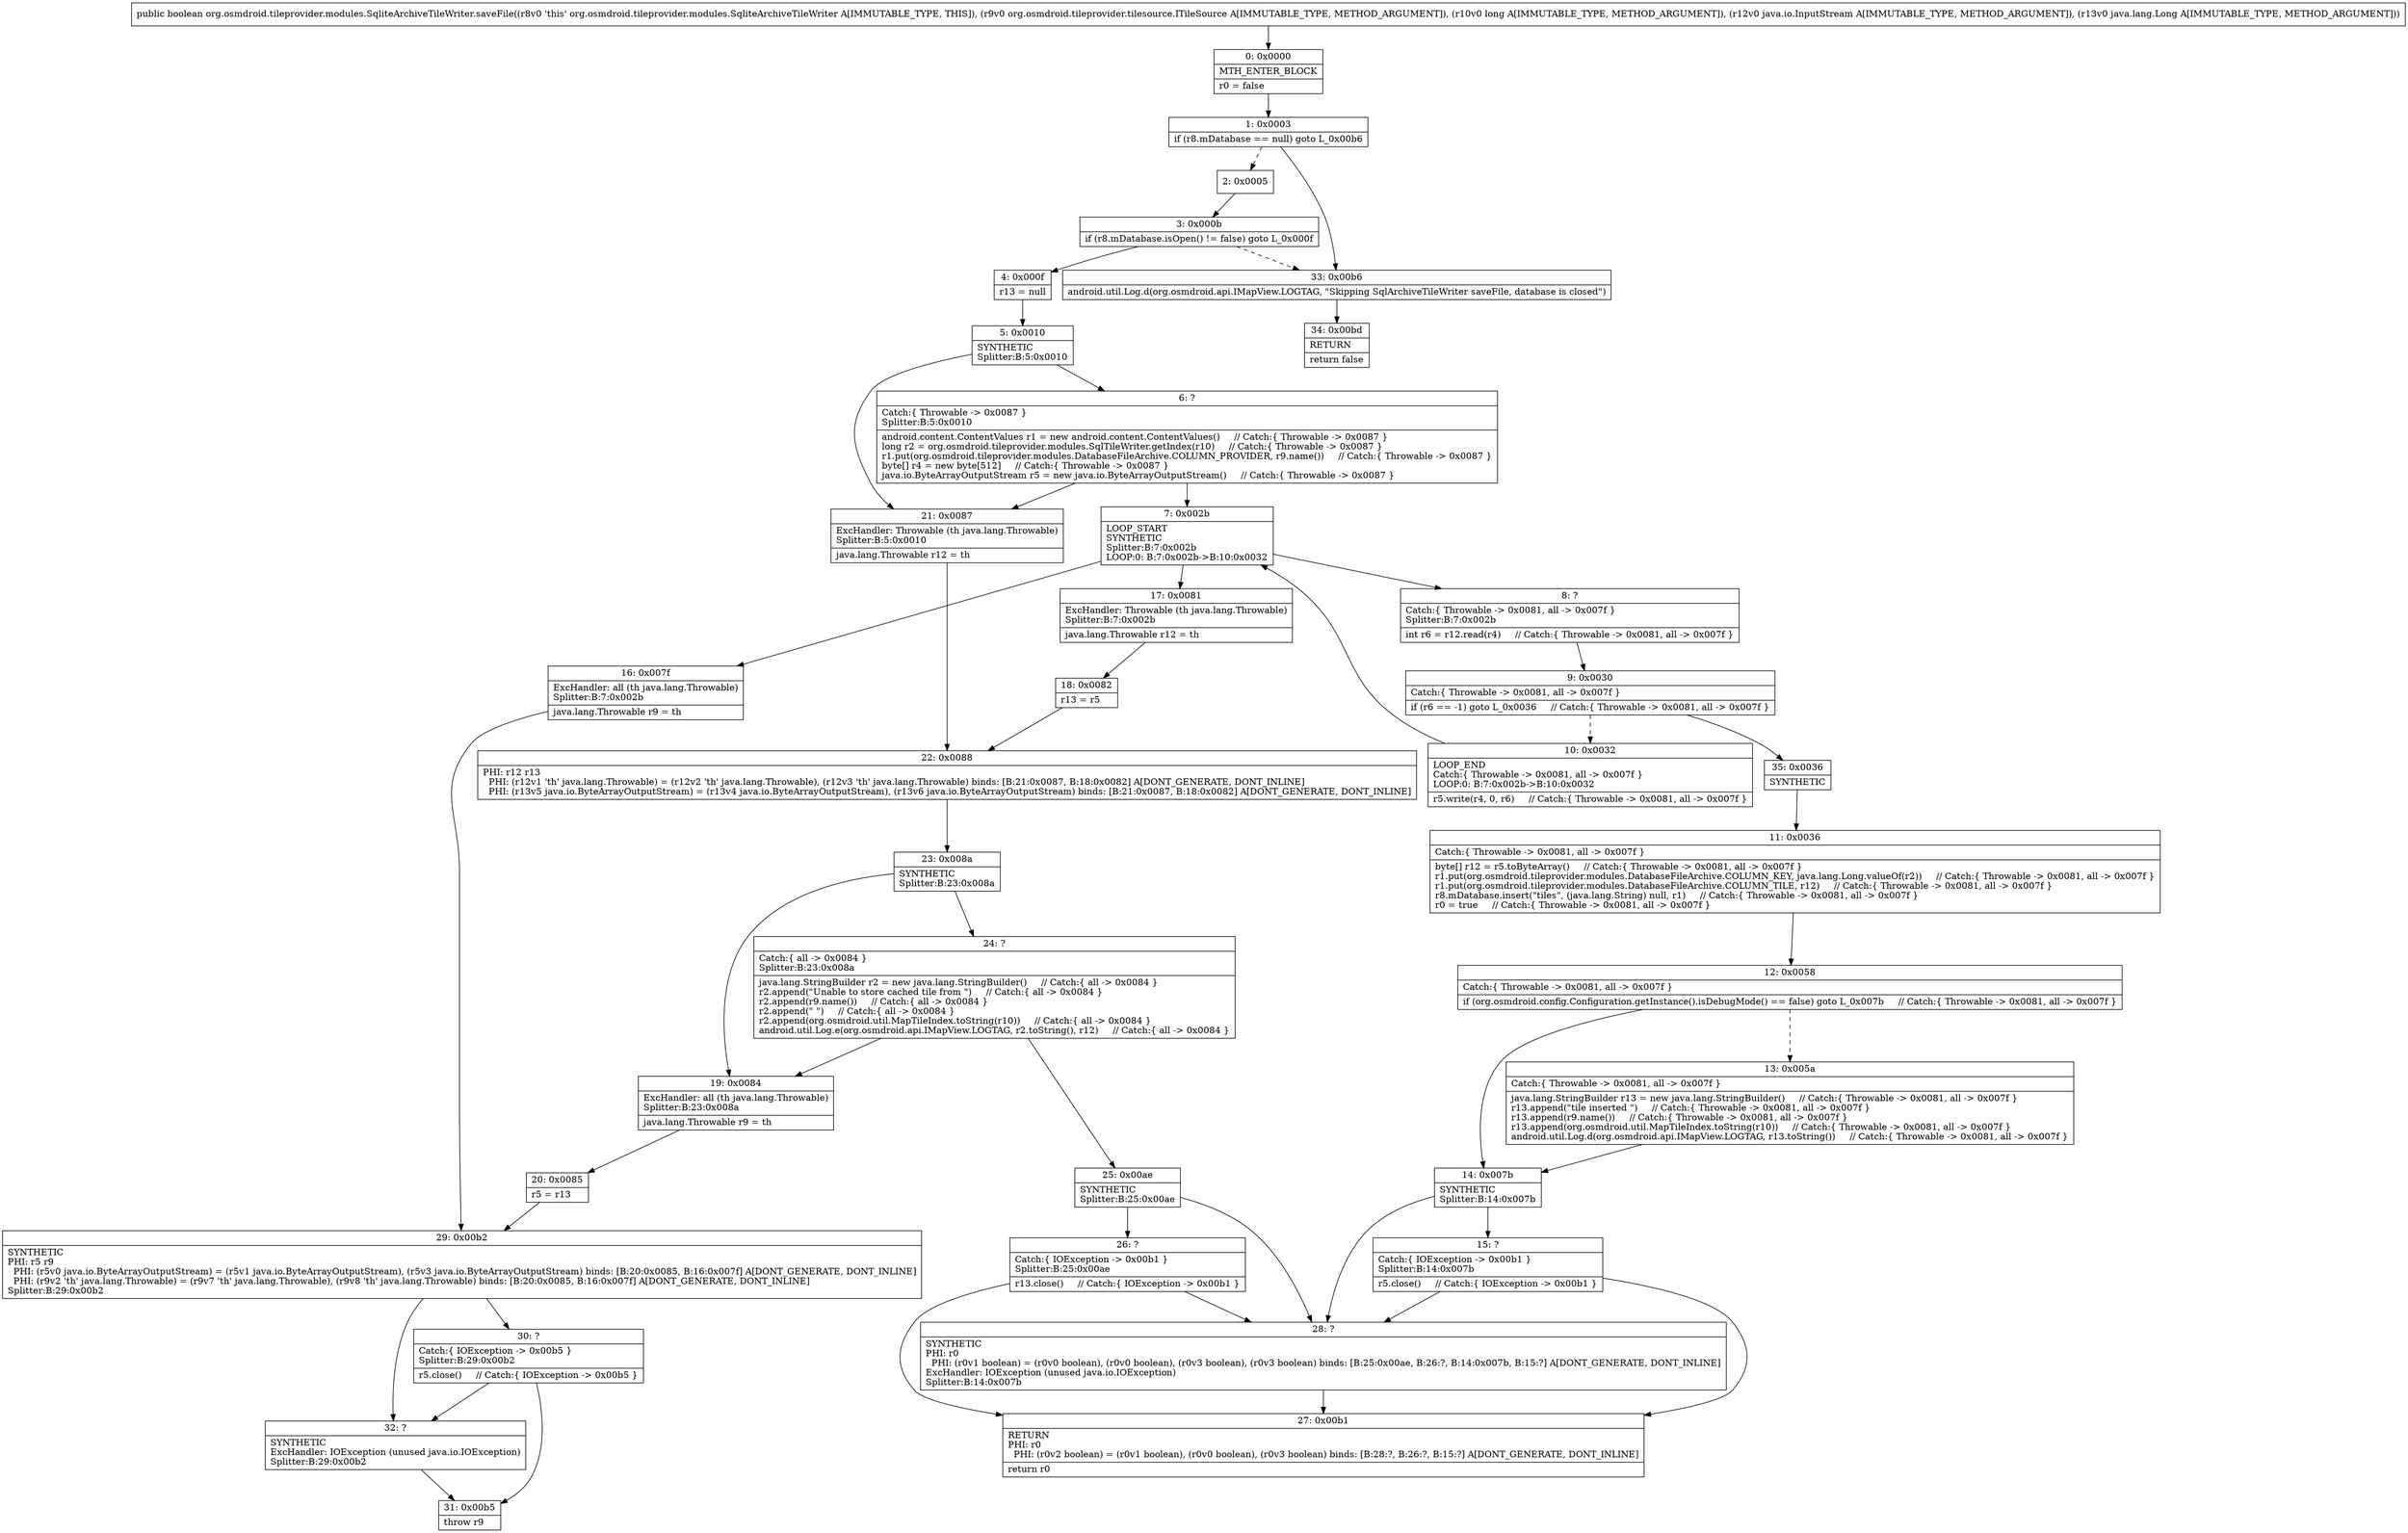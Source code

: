 digraph "CFG fororg.osmdroid.tileprovider.modules.SqliteArchiveTileWriter.saveFile(Lorg\/osmdroid\/tileprovider\/tilesource\/ITileSource;JLjava\/io\/InputStream;Ljava\/lang\/Long;)Z" {
Node_0 [shape=record,label="{0\:\ 0x0000|MTH_ENTER_BLOCK\l|r0 = false\l}"];
Node_1 [shape=record,label="{1\:\ 0x0003|if (r8.mDatabase == null) goto L_0x00b6\l}"];
Node_2 [shape=record,label="{2\:\ 0x0005}"];
Node_3 [shape=record,label="{3\:\ 0x000b|if (r8.mDatabase.isOpen() != false) goto L_0x000f\l}"];
Node_4 [shape=record,label="{4\:\ 0x000f|r13 = null\l}"];
Node_5 [shape=record,label="{5\:\ 0x0010|SYNTHETIC\lSplitter:B:5:0x0010\l}"];
Node_6 [shape=record,label="{6\:\ ?|Catch:\{ Throwable \-\> 0x0087 \}\lSplitter:B:5:0x0010\l|android.content.ContentValues r1 = new android.content.ContentValues()     \/\/ Catch:\{ Throwable \-\> 0x0087 \}\llong r2 = org.osmdroid.tileprovider.modules.SqlTileWriter.getIndex(r10)     \/\/ Catch:\{ Throwable \-\> 0x0087 \}\lr1.put(org.osmdroid.tileprovider.modules.DatabaseFileArchive.COLUMN_PROVIDER, r9.name())     \/\/ Catch:\{ Throwable \-\> 0x0087 \}\lbyte[] r4 = new byte[512]     \/\/ Catch:\{ Throwable \-\> 0x0087 \}\ljava.io.ByteArrayOutputStream r5 = new java.io.ByteArrayOutputStream()     \/\/ Catch:\{ Throwable \-\> 0x0087 \}\l}"];
Node_7 [shape=record,label="{7\:\ 0x002b|LOOP_START\lSYNTHETIC\lSplitter:B:7:0x002b\lLOOP:0: B:7:0x002b\-\>B:10:0x0032\l}"];
Node_8 [shape=record,label="{8\:\ ?|Catch:\{ Throwable \-\> 0x0081, all \-\> 0x007f \}\lSplitter:B:7:0x002b\l|int r6 = r12.read(r4)     \/\/ Catch:\{ Throwable \-\> 0x0081, all \-\> 0x007f \}\l}"];
Node_9 [shape=record,label="{9\:\ 0x0030|Catch:\{ Throwable \-\> 0x0081, all \-\> 0x007f \}\l|if (r6 == \-1) goto L_0x0036     \/\/ Catch:\{ Throwable \-\> 0x0081, all \-\> 0x007f \}\l}"];
Node_10 [shape=record,label="{10\:\ 0x0032|LOOP_END\lCatch:\{ Throwable \-\> 0x0081, all \-\> 0x007f \}\lLOOP:0: B:7:0x002b\-\>B:10:0x0032\l|r5.write(r4, 0, r6)     \/\/ Catch:\{ Throwable \-\> 0x0081, all \-\> 0x007f \}\l}"];
Node_11 [shape=record,label="{11\:\ 0x0036|Catch:\{ Throwable \-\> 0x0081, all \-\> 0x007f \}\l|byte[] r12 = r5.toByteArray()     \/\/ Catch:\{ Throwable \-\> 0x0081, all \-\> 0x007f \}\lr1.put(org.osmdroid.tileprovider.modules.DatabaseFileArchive.COLUMN_KEY, java.lang.Long.valueOf(r2))     \/\/ Catch:\{ Throwable \-\> 0x0081, all \-\> 0x007f \}\lr1.put(org.osmdroid.tileprovider.modules.DatabaseFileArchive.COLUMN_TILE, r12)     \/\/ Catch:\{ Throwable \-\> 0x0081, all \-\> 0x007f \}\lr8.mDatabase.insert(\"tiles\", (java.lang.String) null, r1)     \/\/ Catch:\{ Throwable \-\> 0x0081, all \-\> 0x007f \}\lr0 = true     \/\/ Catch:\{ Throwable \-\> 0x0081, all \-\> 0x007f \}\l}"];
Node_12 [shape=record,label="{12\:\ 0x0058|Catch:\{ Throwable \-\> 0x0081, all \-\> 0x007f \}\l|if (org.osmdroid.config.Configuration.getInstance().isDebugMode() == false) goto L_0x007b     \/\/ Catch:\{ Throwable \-\> 0x0081, all \-\> 0x007f \}\l}"];
Node_13 [shape=record,label="{13\:\ 0x005a|Catch:\{ Throwable \-\> 0x0081, all \-\> 0x007f \}\l|java.lang.StringBuilder r13 = new java.lang.StringBuilder()     \/\/ Catch:\{ Throwable \-\> 0x0081, all \-\> 0x007f \}\lr13.append(\"tile inserted \")     \/\/ Catch:\{ Throwable \-\> 0x0081, all \-\> 0x007f \}\lr13.append(r9.name())     \/\/ Catch:\{ Throwable \-\> 0x0081, all \-\> 0x007f \}\lr13.append(org.osmdroid.util.MapTileIndex.toString(r10))     \/\/ Catch:\{ Throwable \-\> 0x0081, all \-\> 0x007f \}\landroid.util.Log.d(org.osmdroid.api.IMapView.LOGTAG, r13.toString())     \/\/ Catch:\{ Throwable \-\> 0x0081, all \-\> 0x007f \}\l}"];
Node_14 [shape=record,label="{14\:\ 0x007b|SYNTHETIC\lSplitter:B:14:0x007b\l}"];
Node_15 [shape=record,label="{15\:\ ?|Catch:\{ IOException \-\> 0x00b1 \}\lSplitter:B:14:0x007b\l|r5.close()     \/\/ Catch:\{ IOException \-\> 0x00b1 \}\l}"];
Node_16 [shape=record,label="{16\:\ 0x007f|ExcHandler: all (th java.lang.Throwable)\lSplitter:B:7:0x002b\l|java.lang.Throwable r9 = th\l}"];
Node_17 [shape=record,label="{17\:\ 0x0081|ExcHandler: Throwable (th java.lang.Throwable)\lSplitter:B:7:0x002b\l|java.lang.Throwable r12 = th\l}"];
Node_18 [shape=record,label="{18\:\ 0x0082|r13 = r5\l}"];
Node_19 [shape=record,label="{19\:\ 0x0084|ExcHandler: all (th java.lang.Throwable)\lSplitter:B:23:0x008a\l|java.lang.Throwable r9 = th\l}"];
Node_20 [shape=record,label="{20\:\ 0x0085|r5 = r13\l}"];
Node_21 [shape=record,label="{21\:\ 0x0087|ExcHandler: Throwable (th java.lang.Throwable)\lSplitter:B:5:0x0010\l|java.lang.Throwable r12 = th\l}"];
Node_22 [shape=record,label="{22\:\ 0x0088|PHI: r12 r13 \l  PHI: (r12v1 'th' java.lang.Throwable) = (r12v2 'th' java.lang.Throwable), (r12v3 'th' java.lang.Throwable) binds: [B:21:0x0087, B:18:0x0082] A[DONT_GENERATE, DONT_INLINE]\l  PHI: (r13v5 java.io.ByteArrayOutputStream) = (r13v4 java.io.ByteArrayOutputStream), (r13v6 java.io.ByteArrayOutputStream) binds: [B:21:0x0087, B:18:0x0082] A[DONT_GENERATE, DONT_INLINE]\l}"];
Node_23 [shape=record,label="{23\:\ 0x008a|SYNTHETIC\lSplitter:B:23:0x008a\l}"];
Node_24 [shape=record,label="{24\:\ ?|Catch:\{ all \-\> 0x0084 \}\lSplitter:B:23:0x008a\l|java.lang.StringBuilder r2 = new java.lang.StringBuilder()     \/\/ Catch:\{ all \-\> 0x0084 \}\lr2.append(\"Unable to store cached tile from \")     \/\/ Catch:\{ all \-\> 0x0084 \}\lr2.append(r9.name())     \/\/ Catch:\{ all \-\> 0x0084 \}\lr2.append(\" \")     \/\/ Catch:\{ all \-\> 0x0084 \}\lr2.append(org.osmdroid.util.MapTileIndex.toString(r10))     \/\/ Catch:\{ all \-\> 0x0084 \}\landroid.util.Log.e(org.osmdroid.api.IMapView.LOGTAG, r2.toString(), r12)     \/\/ Catch:\{ all \-\> 0x0084 \}\l}"];
Node_25 [shape=record,label="{25\:\ 0x00ae|SYNTHETIC\lSplitter:B:25:0x00ae\l}"];
Node_26 [shape=record,label="{26\:\ ?|Catch:\{ IOException \-\> 0x00b1 \}\lSplitter:B:25:0x00ae\l|r13.close()     \/\/ Catch:\{ IOException \-\> 0x00b1 \}\l}"];
Node_27 [shape=record,label="{27\:\ 0x00b1|RETURN\lPHI: r0 \l  PHI: (r0v2 boolean) = (r0v1 boolean), (r0v0 boolean), (r0v3 boolean) binds: [B:28:?, B:26:?, B:15:?] A[DONT_GENERATE, DONT_INLINE]\l|return r0\l}"];
Node_28 [shape=record,label="{28\:\ ?|SYNTHETIC\lPHI: r0 \l  PHI: (r0v1 boolean) = (r0v0 boolean), (r0v0 boolean), (r0v3 boolean), (r0v3 boolean) binds: [B:25:0x00ae, B:26:?, B:14:0x007b, B:15:?] A[DONT_GENERATE, DONT_INLINE]\lExcHandler: IOException (unused java.io.IOException)\lSplitter:B:14:0x007b\l}"];
Node_29 [shape=record,label="{29\:\ 0x00b2|SYNTHETIC\lPHI: r5 r9 \l  PHI: (r5v0 java.io.ByteArrayOutputStream) = (r5v1 java.io.ByteArrayOutputStream), (r5v3 java.io.ByteArrayOutputStream) binds: [B:20:0x0085, B:16:0x007f] A[DONT_GENERATE, DONT_INLINE]\l  PHI: (r9v2 'th' java.lang.Throwable) = (r9v7 'th' java.lang.Throwable), (r9v8 'th' java.lang.Throwable) binds: [B:20:0x0085, B:16:0x007f] A[DONT_GENERATE, DONT_INLINE]\lSplitter:B:29:0x00b2\l}"];
Node_30 [shape=record,label="{30\:\ ?|Catch:\{ IOException \-\> 0x00b5 \}\lSplitter:B:29:0x00b2\l|r5.close()     \/\/ Catch:\{ IOException \-\> 0x00b5 \}\l}"];
Node_31 [shape=record,label="{31\:\ 0x00b5|throw r9\l}"];
Node_32 [shape=record,label="{32\:\ ?|SYNTHETIC\lExcHandler: IOException (unused java.io.IOException)\lSplitter:B:29:0x00b2\l}"];
Node_33 [shape=record,label="{33\:\ 0x00b6|android.util.Log.d(org.osmdroid.api.IMapView.LOGTAG, \"Skipping SqlArchiveTileWriter saveFile, database is closed\")\l}"];
Node_34 [shape=record,label="{34\:\ 0x00bd|RETURN\l|return false\l}"];
Node_35 [shape=record,label="{35\:\ 0x0036|SYNTHETIC\l}"];
MethodNode[shape=record,label="{public boolean org.osmdroid.tileprovider.modules.SqliteArchiveTileWriter.saveFile((r8v0 'this' org.osmdroid.tileprovider.modules.SqliteArchiveTileWriter A[IMMUTABLE_TYPE, THIS]), (r9v0 org.osmdroid.tileprovider.tilesource.ITileSource A[IMMUTABLE_TYPE, METHOD_ARGUMENT]), (r10v0 long A[IMMUTABLE_TYPE, METHOD_ARGUMENT]), (r12v0 java.io.InputStream A[IMMUTABLE_TYPE, METHOD_ARGUMENT]), (r13v0 java.lang.Long A[IMMUTABLE_TYPE, METHOD_ARGUMENT])) }"];
MethodNode -> Node_0;
Node_0 -> Node_1;
Node_1 -> Node_2[style=dashed];
Node_1 -> Node_33;
Node_2 -> Node_3;
Node_3 -> Node_4;
Node_3 -> Node_33[style=dashed];
Node_4 -> Node_5;
Node_5 -> Node_6;
Node_5 -> Node_21;
Node_6 -> Node_7;
Node_6 -> Node_21;
Node_7 -> Node_8;
Node_7 -> Node_17;
Node_7 -> Node_16;
Node_8 -> Node_9;
Node_9 -> Node_10[style=dashed];
Node_9 -> Node_35;
Node_10 -> Node_7;
Node_11 -> Node_12;
Node_12 -> Node_13[style=dashed];
Node_12 -> Node_14;
Node_13 -> Node_14;
Node_14 -> Node_15;
Node_14 -> Node_28;
Node_15 -> Node_28;
Node_15 -> Node_27;
Node_16 -> Node_29;
Node_17 -> Node_18;
Node_18 -> Node_22;
Node_19 -> Node_20;
Node_20 -> Node_29;
Node_21 -> Node_22;
Node_22 -> Node_23;
Node_23 -> Node_24;
Node_23 -> Node_19;
Node_24 -> Node_25;
Node_24 -> Node_19;
Node_25 -> Node_26;
Node_25 -> Node_28;
Node_26 -> Node_27;
Node_26 -> Node_28;
Node_28 -> Node_27;
Node_29 -> Node_30;
Node_29 -> Node_32;
Node_30 -> Node_31;
Node_30 -> Node_32;
Node_32 -> Node_31;
Node_33 -> Node_34;
Node_35 -> Node_11;
}

